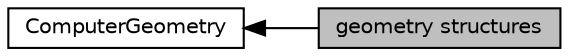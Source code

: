 digraph "geometry structures"
{
  edge [fontname="Helvetica",fontsize="10",labelfontname="Helvetica",labelfontsize="10"];
  node [fontname="Helvetica",fontsize="10",shape=box];
  rankdir=LR;
  Node2 [label="ComputerGeometry",height=0.2,width=0.4,color="black", fillcolor="white", style="filled",URL="$group__computer__geometry.html",tooltip=" "];
  Node1 [label="geometry structures",height=0.2,width=0.4,color="black", fillcolor="grey75", style="filled", fontcolor="black",tooltip=" "];
  Node2->Node1 [shape=plaintext, dir="back", style="solid"];
}
